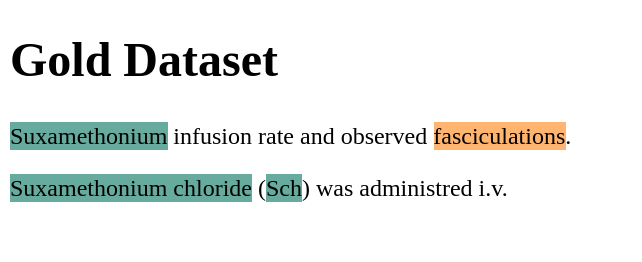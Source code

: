 <mxfile version="22.1.17" type="device">
  <diagram name="Page-1" id="FViKRM0C93E-_3H-Q_LN">
    <mxGraphModel dx="1185" dy="601" grid="1" gridSize="10" guides="1" tooltips="1" connect="1" arrows="1" fold="1" page="1" pageScale="1" pageWidth="850" pageHeight="1100" math="0" shadow="0">
      <root>
        <mxCell id="0" />
        <mxCell id="1" parent="0" />
        <mxCell id="WxO2ShPwpzDEVos3qqN--2" value="&lt;h1&gt;Gold Dataset&lt;/h1&gt;&lt;p&gt;&lt;span style=&quot;background-color: rgb(103, 171, 159);&quot;&gt;Suxamethonium&lt;/span&gt; infusion rate and observed &lt;span style=&quot;background-color: rgb(255, 181, 112);&quot;&gt;fasciculations&lt;/span&gt;.&lt;/p&gt;&lt;p&gt;&lt;span style=&quot;background-color: rgb(103, 171, 159);&quot;&gt;Suxamethonium chloride&lt;/span&gt; (&lt;span style=&quot;background-color: rgb(103, 171, 159);&quot;&gt;Sch&lt;/span&gt;) was administred i.v.&lt;/p&gt;" style="text;html=1;strokeColor=none;fillColor=none;spacing=5;spacingTop=-20;whiteSpace=wrap;overflow=hidden;rounded=0;fontFamily=Computer Modern;fontSource=https%3A%2F%2Fcheckmyworking.com%2Fcm-web-fonts%2FComputer%2520Modern%2520Serif.zip;" vertex="1" parent="1">
          <mxGeometry x="265" y="80" width="320" height="120" as="geometry" />
        </mxCell>
      </root>
    </mxGraphModel>
  </diagram>
</mxfile>
